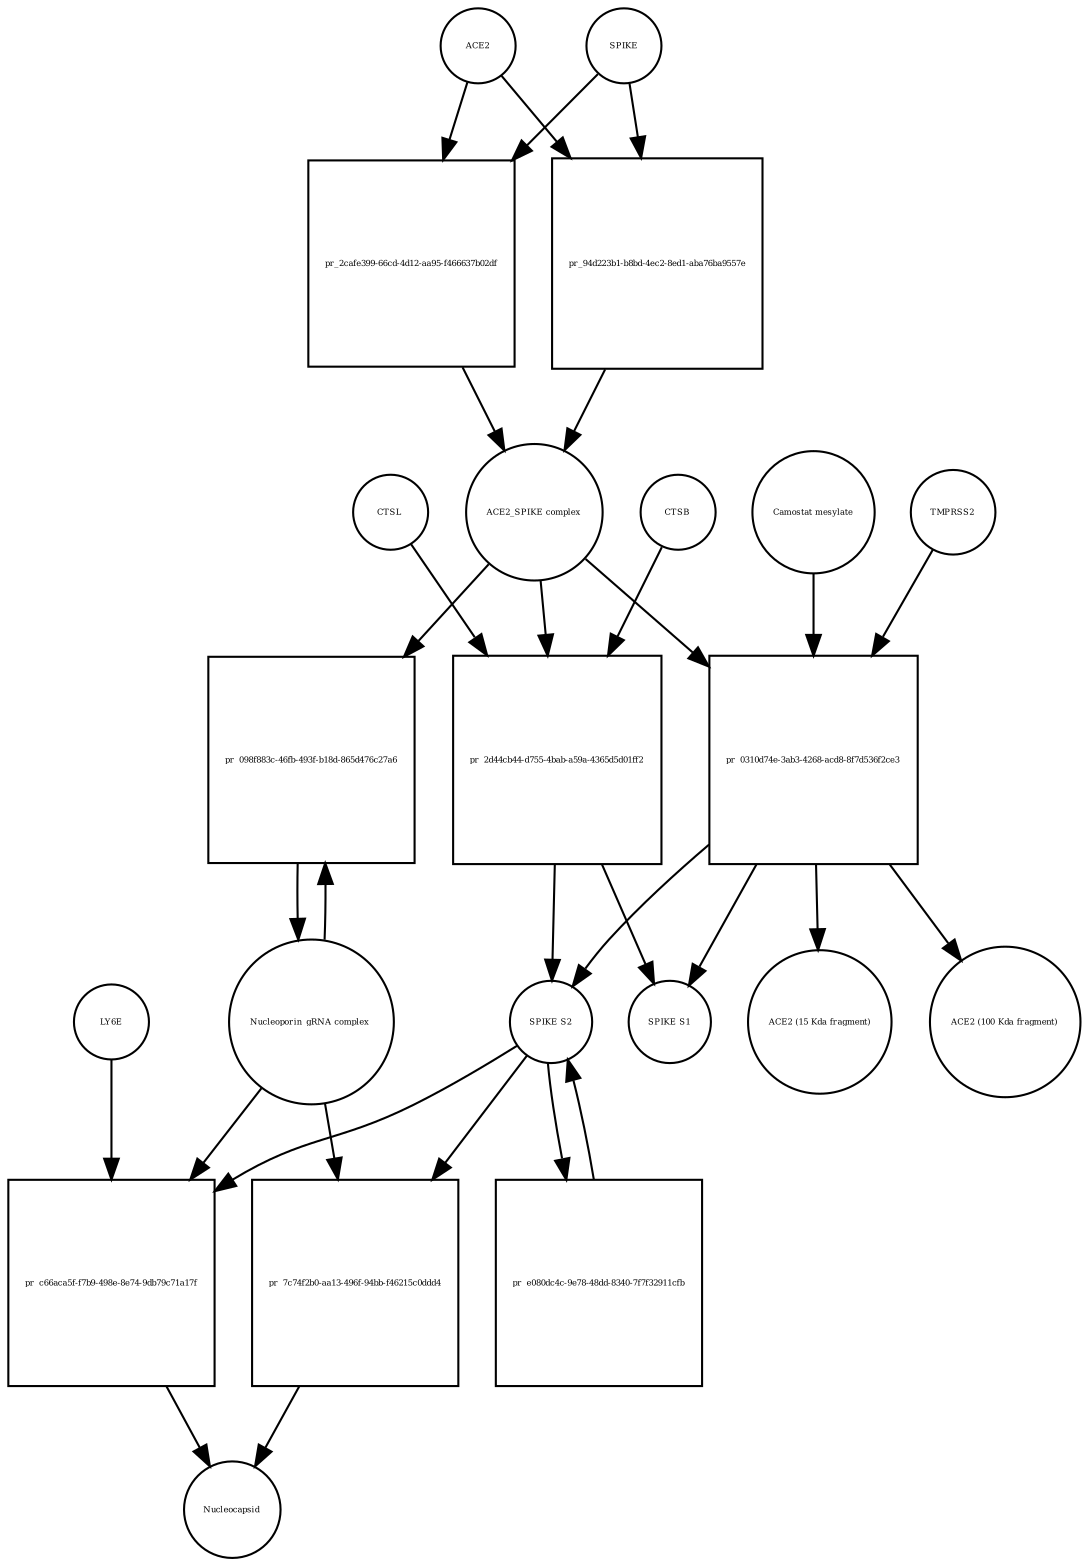 strict digraph  {
ACE2 [annotation="", bipartite=0, cls=macromolecule, fontsize=4, label=ACE2, shape=circle];
"pr_2cafe399-66cd-4d12-aa95-f466637b02df" [annotation="", bipartite=1, cls=process, fontsize=4, label="pr_2cafe399-66cd-4d12-aa95-f466637b02df", shape=square];
"ACE2_SPIKE complex" [annotation="", bipartite=0, cls=complex, fontsize=4, label="ACE2_SPIKE complex", shape=circle];
SPIKE [annotation="", bipartite=0, cls="macromolecule multimer", fontsize=4, label=SPIKE, shape=circle];
"Nucleoporin_gRNA complex " [annotation="", bipartite=0, cls=complex, fontsize=4, label="Nucleoporin_gRNA complex ", shape=circle];
"pr_098f883c-46fb-493f-b18d-865d476c27a6" [annotation="", bipartite=1, cls=process, fontsize=4, label="pr_098f883c-46fb-493f-b18d-865d476c27a6", shape=square];
"pr_2d44cb44-d755-4bab-a59a-4365d5d01ff2" [annotation="", bipartite=1, cls=process, fontsize=4, label="pr_2d44cb44-d755-4bab-a59a-4365d5d01ff2", shape=square];
"SPIKE S2" [annotation="", bipartite=0, cls=macromolecule, fontsize=4, label="SPIKE S2", shape=circle];
CTSB [annotation="", bipartite=0, cls=macromolecule, fontsize=4, label=CTSB, shape=circle];
CTSL [annotation="", bipartite=0, cls=macromolecule, fontsize=4, label=CTSL, shape=circle];
"SPIKE S1" [annotation="", bipartite=0, cls=macromolecule, fontsize=4, label="SPIKE S1", shape=circle];
"pr_0310d74e-3ab3-4268-acd8-8f7d536f2ce3" [annotation="", bipartite=1, cls=process, fontsize=4, label="pr_0310d74e-3ab3-4268-acd8-8f7d536f2ce3", shape=square];
TMPRSS2 [annotation="", bipartite=0, cls=macromolecule, fontsize=4, label=TMPRSS2, shape=circle];
"Camostat mesylate" [annotation="urn_miriam_pubchem.compound_2536", bipartite=0, cls="simple chemical", fontsize=4, label="Camostat mesylate", shape=circle];
"ACE2 (15 Kda fragment)" [annotation="", bipartite=0, cls=macromolecule, fontsize=4, label="ACE2 (15 Kda fragment)", shape=circle];
"ACE2 (100 Kda fragment)" [annotation="", bipartite=0, cls=macromolecule, fontsize=4, label="ACE2 (100 Kda fragment)", shape=circle];
"pr_94d223b1-b8bd-4ec2-8ed1-aba76ba9557e" [annotation="", bipartite=1, cls=process, fontsize=4, label="pr_94d223b1-b8bd-4ec2-8ed1-aba76ba9557e", shape=square];
"pr_c66aca5f-f7b9-498e-8e74-9db79c71a17f" [annotation="", bipartite=1, cls=process, fontsize=4, label="pr_c66aca5f-f7b9-498e-8e74-9db79c71a17f", shape=square];
Nucleocapsid [annotation="", bipartite=0, cls=complex, fontsize=4, label=Nucleocapsid, shape=circle];
LY6E [annotation="", bipartite=0, cls=macromolecule, fontsize=4, label=LY6E, shape=circle];
"pr_e080dc4c-9e78-48dd-8340-7f7f32911cfb" [annotation="", bipartite=1, cls=process, fontsize=4, label="pr_e080dc4c-9e78-48dd-8340-7f7f32911cfb", shape=square];
"pr_7c74f2b0-aa13-496f-94bb-f46215c0ddd4" [annotation="", bipartite=1, cls=process, fontsize=4, label="pr_7c74f2b0-aa13-496f-94bb-f46215c0ddd4", shape=square];
ACE2 -> "pr_2cafe399-66cd-4d12-aa95-f466637b02df"  [annotation="", interaction_type=consumption];
ACE2 -> "pr_94d223b1-b8bd-4ec2-8ed1-aba76ba9557e"  [annotation="", interaction_type=consumption];
"pr_2cafe399-66cd-4d12-aa95-f466637b02df" -> "ACE2_SPIKE complex"  [annotation="", interaction_type=production];
"ACE2_SPIKE complex" -> "pr_098f883c-46fb-493f-b18d-865d476c27a6"  [annotation="urn_miriam_pubmed_32142651|urn_miriam_pubmed_32094589", interaction_type=stimulation];
"ACE2_SPIKE complex" -> "pr_2d44cb44-d755-4bab-a59a-4365d5d01ff2"  [annotation="", interaction_type=consumption];
"ACE2_SPIKE complex" -> "pr_0310d74e-3ab3-4268-acd8-8f7d536f2ce3"  [annotation="", interaction_type=consumption];
SPIKE -> "pr_2cafe399-66cd-4d12-aa95-f466637b02df"  [annotation="", interaction_type=consumption];
SPIKE -> "pr_94d223b1-b8bd-4ec2-8ed1-aba76ba9557e"  [annotation="", interaction_type=consumption];
"Nucleoporin_gRNA complex " -> "pr_098f883c-46fb-493f-b18d-865d476c27a6"  [annotation="", interaction_type=consumption];
"Nucleoporin_gRNA complex " -> "pr_c66aca5f-f7b9-498e-8e74-9db79c71a17f"  [annotation="", interaction_type=consumption];
"Nucleoporin_gRNA complex " -> "pr_7c74f2b0-aa13-496f-94bb-f46215c0ddd4"  [annotation="", interaction_type=consumption];
"pr_098f883c-46fb-493f-b18d-865d476c27a6" -> "Nucleoporin_gRNA complex "  [annotation="", interaction_type=production];
"pr_2d44cb44-d755-4bab-a59a-4365d5d01ff2" -> "SPIKE S2"  [annotation="", interaction_type=production];
"pr_2d44cb44-d755-4bab-a59a-4365d5d01ff2" -> "SPIKE S1"  [annotation="", interaction_type=production];
"SPIKE S2" -> "pr_c66aca5f-f7b9-498e-8e74-9db79c71a17f"  [annotation="urn_miriam_doi_10.1101%2F2020.03.05.979260|urn_miriam_doi_10.1101%2F2020.04.02.021469", interaction_type=stimulation];
"SPIKE S2" -> "pr_e080dc4c-9e78-48dd-8340-7f7f32911cfb"  [annotation="", interaction_type=consumption];
"SPIKE S2" -> "pr_7c74f2b0-aa13-496f-94bb-f46215c0ddd4"  [annotation="", interaction_type=stimulation];
CTSB -> "pr_2d44cb44-d755-4bab-a59a-4365d5d01ff2"  [annotation=urn_miriam_pubmed_32142651, interaction_type=catalysis];
CTSL -> "pr_2d44cb44-d755-4bab-a59a-4365d5d01ff2"  [annotation=urn_miriam_pubmed_32142651, interaction_type=catalysis];
"pr_0310d74e-3ab3-4268-acd8-8f7d536f2ce3" -> "SPIKE S2"  [annotation="", interaction_type=production];
"pr_0310d74e-3ab3-4268-acd8-8f7d536f2ce3" -> "SPIKE S1"  [annotation="", interaction_type=production];
"pr_0310d74e-3ab3-4268-acd8-8f7d536f2ce3" -> "ACE2 (15 Kda fragment)"  [annotation="", interaction_type=production];
"pr_0310d74e-3ab3-4268-acd8-8f7d536f2ce3" -> "ACE2 (100 Kda fragment)"  [annotation="", interaction_type=production];
TMPRSS2 -> "pr_0310d74e-3ab3-4268-acd8-8f7d536f2ce3"  [annotation="urn_miriam_pubmed_32142651|urn_miriam_pubmed_32094589|urn_miriam_pubmed_24227843", interaction_type=catalysis];
"Camostat mesylate" -> "pr_0310d74e-3ab3-4268-acd8-8f7d536f2ce3"  [annotation="urn_miriam_pubmed_32142651|urn_miriam_pubmed_32094589|urn_miriam_pubmed_24227843", interaction_type=inhibition];
"pr_94d223b1-b8bd-4ec2-8ed1-aba76ba9557e" -> "ACE2_SPIKE complex"  [annotation="", interaction_type=production];
"pr_c66aca5f-f7b9-498e-8e74-9db79c71a17f" -> Nucleocapsid  [annotation="", interaction_type=production];
LY6E -> "pr_c66aca5f-f7b9-498e-8e74-9db79c71a17f"  [annotation="urn_miriam_doi_10.1101%2F2020.03.05.979260|urn_miriam_doi_10.1101%2F2020.04.02.021469", interaction_type=inhibition];
"pr_e080dc4c-9e78-48dd-8340-7f7f32911cfb" -> "SPIKE S2"  [annotation="", interaction_type=production];
"pr_7c74f2b0-aa13-496f-94bb-f46215c0ddd4" -> Nucleocapsid  [annotation="", interaction_type=production];
}
